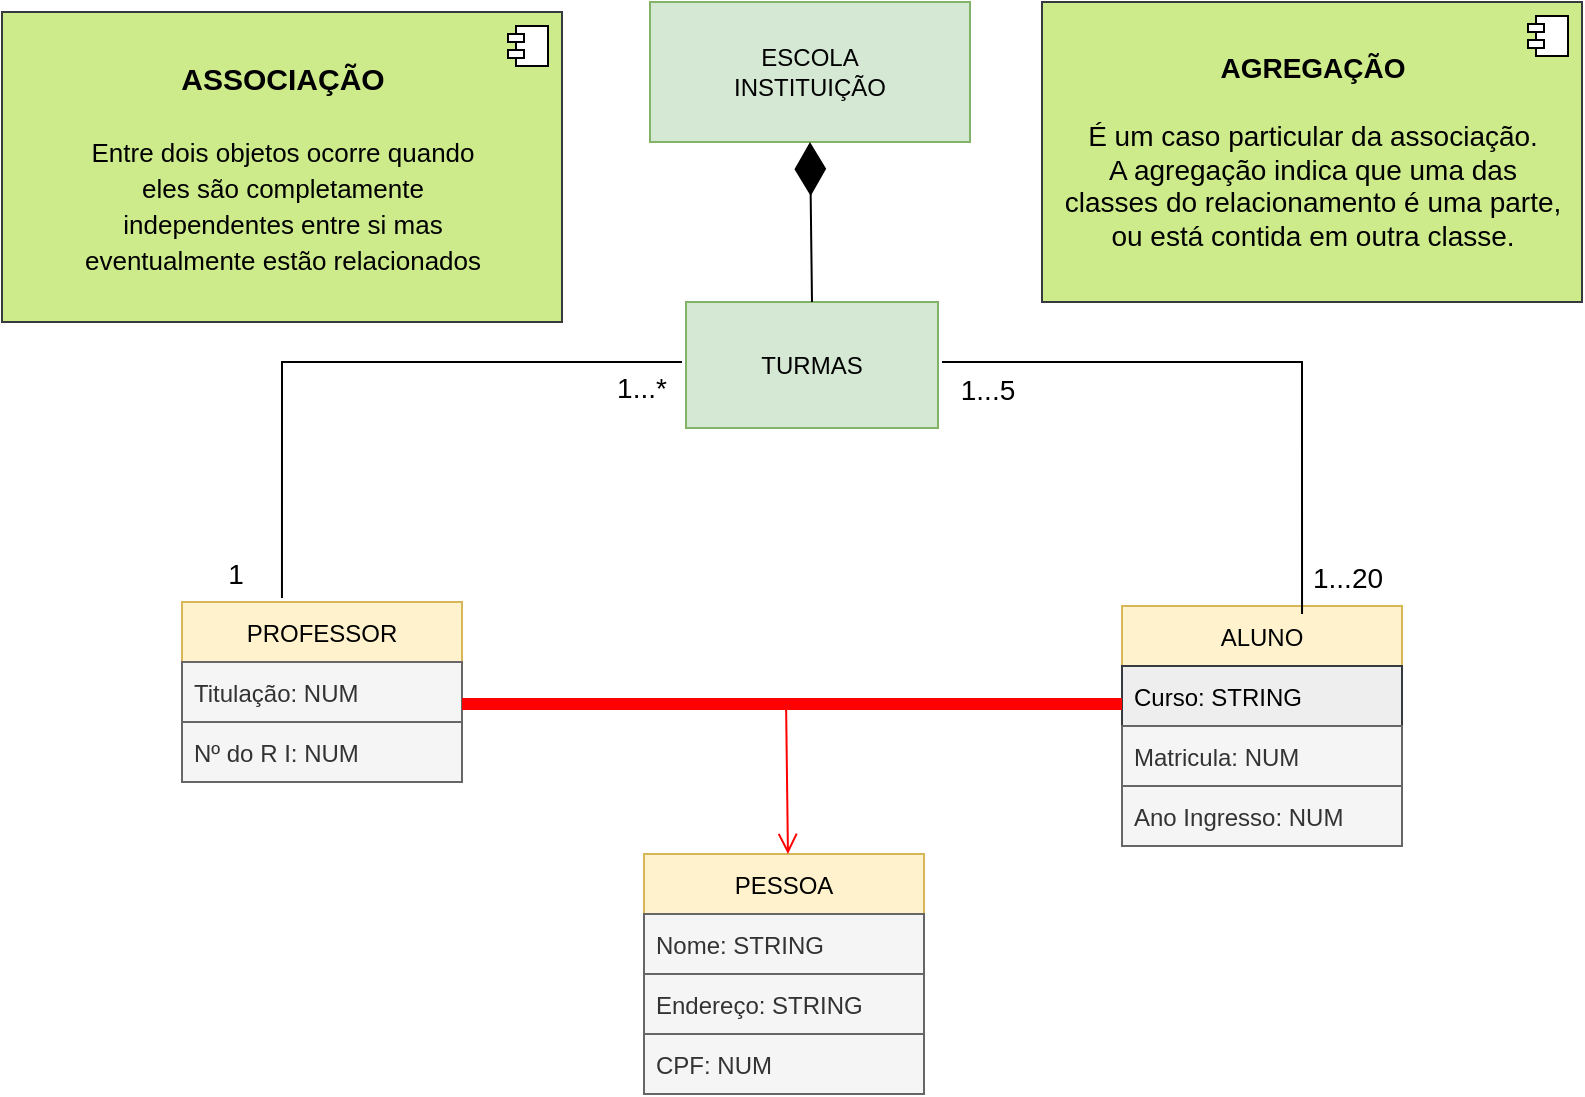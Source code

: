 <mxfile version="17.4.3" type="github">
  <diagram id="AwQgiTbu9Bw1cx0Kdg-x" name="Page-1">
    <mxGraphModel dx="1116" dy="632" grid="1" gridSize="10" guides="1" tooltips="1" connect="1" arrows="1" fold="1" page="1" pageScale="1" pageWidth="827" pageHeight="1169" math="0" shadow="0">
      <root>
        <mxCell id="0" />
        <mxCell id="1" parent="0" />
        <mxCell id="wkAVa-7YM3MRuRVqWaLZ-1" value="&lt;div&gt;ESCOLA&lt;/div&gt;&lt;div&gt;INSTITUIÇÃO&lt;br&gt;&lt;/div&gt;" style="rounded=0;whiteSpace=wrap;html=1;fillColor=#d5e8d4;strokeColor=#82b366;" vertex="1" parent="1">
          <mxGeometry x="334" y="10" width="160" height="70" as="geometry" />
        </mxCell>
        <mxCell id="wkAVa-7YM3MRuRVqWaLZ-2" value="TURMAS" style="rounded=0;whiteSpace=wrap;html=1;fillColor=#d5e8d4;strokeColor=#82b366;" vertex="1" parent="1">
          <mxGeometry x="352" y="160" width="126" height="63" as="geometry" />
        </mxCell>
        <mxCell id="wkAVa-7YM3MRuRVqWaLZ-8" value="PROFESSOR" style="swimlane;fontStyle=0;childLayout=stackLayout;horizontal=1;startSize=30;horizontalStack=0;resizeParent=1;resizeParentMax=0;resizeLast=0;collapsible=1;marginBottom=0;fillColor=#fff2cc;strokeColor=#d6b656;" vertex="1" parent="1">
          <mxGeometry x="100" y="310" width="140" height="90" as="geometry" />
        </mxCell>
        <mxCell id="wkAVa-7YM3MRuRVqWaLZ-9" value="Titulação: NUM" style="text;strokeColor=#666666;fillColor=#f5f5f5;align=left;verticalAlign=middle;spacingLeft=4;spacingRight=4;overflow=hidden;points=[[0,0.5],[1,0.5]];portConstraint=eastwest;rotatable=0;fontColor=#333333;" vertex="1" parent="wkAVa-7YM3MRuRVqWaLZ-8">
          <mxGeometry y="30" width="140" height="30" as="geometry" />
        </mxCell>
        <mxCell id="wkAVa-7YM3MRuRVqWaLZ-10" value="Nº do R I: NUM" style="text;strokeColor=#666666;fillColor=#f5f5f5;align=left;verticalAlign=middle;spacingLeft=4;spacingRight=4;overflow=hidden;points=[[0,0.5],[1,0.5]];portConstraint=eastwest;rotatable=0;fontColor=#333333;" vertex="1" parent="wkAVa-7YM3MRuRVqWaLZ-8">
          <mxGeometry y="60" width="140" height="30" as="geometry" />
        </mxCell>
        <mxCell id="wkAVa-7YM3MRuRVqWaLZ-12" value="ALUNO" style="swimlane;fontStyle=0;childLayout=stackLayout;horizontal=1;startSize=30;horizontalStack=0;resizeParent=1;resizeParentMax=0;resizeLast=0;collapsible=1;marginBottom=0;fillColor=#fff2cc;strokeColor=#d6b656;" vertex="1" parent="1">
          <mxGeometry x="570" y="312" width="140" height="120" as="geometry" />
        </mxCell>
        <mxCell id="wkAVa-7YM3MRuRVqWaLZ-13" value="Curso: STRING" style="text;align=left;verticalAlign=middle;spacingLeft=4;spacingRight=4;overflow=hidden;points=[[0,0.5],[1,0.5]];portConstraint=eastwest;rotatable=0;fillColor=#eeeeee;strokeColor=#36393d;" vertex="1" parent="wkAVa-7YM3MRuRVqWaLZ-12">
          <mxGeometry y="30" width="140" height="30" as="geometry" />
        </mxCell>
        <mxCell id="wkAVa-7YM3MRuRVqWaLZ-15" value="Matricula: NUM" style="text;strokeColor=#666666;fillColor=#f5f5f5;align=left;verticalAlign=middle;spacingLeft=4;spacingRight=4;overflow=hidden;points=[[0,0.5],[1,0.5]];portConstraint=eastwest;rotatable=0;fontColor=#333333;" vertex="1" parent="wkAVa-7YM3MRuRVqWaLZ-12">
          <mxGeometry y="60" width="140" height="30" as="geometry" />
        </mxCell>
        <mxCell id="wkAVa-7YM3MRuRVqWaLZ-20" value="Ano Ingresso: NUM" style="text;strokeColor=#666666;fillColor=#f5f5f5;align=left;verticalAlign=middle;spacingLeft=4;spacingRight=4;overflow=hidden;points=[[0,0.5],[1,0.5]];portConstraint=eastwest;rotatable=0;fontColor=#333333;" vertex="1" parent="wkAVa-7YM3MRuRVqWaLZ-12">
          <mxGeometry y="90" width="140" height="30" as="geometry" />
        </mxCell>
        <mxCell id="wkAVa-7YM3MRuRVqWaLZ-16" value="PESSOA" style="swimlane;fontStyle=0;childLayout=stackLayout;horizontal=1;startSize=30;horizontalStack=0;resizeParent=1;resizeParentMax=0;resizeLast=0;collapsible=1;marginBottom=0;fillColor=#fff2cc;strokeColor=#d6b656;" vertex="1" parent="1">
          <mxGeometry x="331" y="436" width="140" height="120" as="geometry" />
        </mxCell>
        <mxCell id="wkAVa-7YM3MRuRVqWaLZ-17" value="Nome: STRING" style="text;strokeColor=#666666;fillColor=#f5f5f5;align=left;verticalAlign=middle;spacingLeft=4;spacingRight=4;overflow=hidden;points=[[0,0.5],[1,0.5]];portConstraint=eastwest;rotatable=0;fontColor=#333333;" vertex="1" parent="wkAVa-7YM3MRuRVqWaLZ-16">
          <mxGeometry y="30" width="140" height="30" as="geometry" />
        </mxCell>
        <mxCell id="wkAVa-7YM3MRuRVqWaLZ-18" value="Endereço: STRING" style="text;strokeColor=#666666;fillColor=#f5f5f5;align=left;verticalAlign=middle;spacingLeft=4;spacingRight=4;overflow=hidden;points=[[0,0.5],[1,0.5]];portConstraint=eastwest;rotatable=0;fontColor=#333333;" vertex="1" parent="wkAVa-7YM3MRuRVqWaLZ-16">
          <mxGeometry y="60" width="140" height="30" as="geometry" />
        </mxCell>
        <mxCell id="wkAVa-7YM3MRuRVqWaLZ-19" value="CPF: NUM" style="text;strokeColor=#666666;fillColor=#f5f5f5;align=left;verticalAlign=middle;spacingLeft=4;spacingRight=4;overflow=hidden;points=[[0,0.5],[1,0.5]];portConstraint=eastwest;rotatable=0;fontColor=#333333;" vertex="1" parent="wkAVa-7YM3MRuRVqWaLZ-16">
          <mxGeometry y="90" width="140" height="30" as="geometry" />
        </mxCell>
        <mxCell id="wkAVa-7YM3MRuRVqWaLZ-31" value="" style="endArrow=diamondThin;endFill=1;endSize=24;html=1;rounded=0;fontSize=15;exitX=0.5;exitY=0;exitDx=0;exitDy=0;" edge="1" parent="1" source="wkAVa-7YM3MRuRVqWaLZ-2">
          <mxGeometry width="160" relative="1" as="geometry">
            <mxPoint x="414" y="150" as="sourcePoint" />
            <mxPoint x="414" y="80" as="targetPoint" />
            <Array as="points" />
          </mxGeometry>
        </mxCell>
        <mxCell id="wkAVa-7YM3MRuRVqWaLZ-36" value="" style="shape=line;html=1;strokeWidth=6;strokeColor=#ff0000;fontSize=15;" vertex="1" parent="1">
          <mxGeometry x="240" y="356" width="330" height="10" as="geometry" />
        </mxCell>
        <mxCell id="wkAVa-7YM3MRuRVqWaLZ-37" value="" style="edgeStyle=orthogonalEdgeStyle;html=1;verticalAlign=bottom;endArrow=open;endSize=8;strokeColor=#ff0000;rounded=0;fontSize=15;exitX=0.491;exitY=0.46;exitDx=0;exitDy=0;exitPerimeter=0;" edge="1" source="wkAVa-7YM3MRuRVqWaLZ-36" parent="1">
          <mxGeometry relative="1" as="geometry">
            <mxPoint x="402.98" y="436" as="targetPoint" />
            <mxPoint x="403" y="370" as="sourcePoint" />
            <Array as="points">
              <mxPoint x="403" y="361" />
            </Array>
          </mxGeometry>
        </mxCell>
        <mxCell id="wkAVa-7YM3MRuRVqWaLZ-41" value="" style="endArrow=none;html=1;edgeStyle=orthogonalEdgeStyle;rounded=0;fontSize=15;exitX=0.357;exitY=-0.022;exitDx=0;exitDy=0;exitPerimeter=0;" edge="1" parent="1" source="wkAVa-7YM3MRuRVqWaLZ-8">
          <mxGeometry relative="1" as="geometry">
            <mxPoint x="150" y="290" as="sourcePoint" />
            <mxPoint x="350" y="190" as="targetPoint" />
            <Array as="points">
              <mxPoint x="150" y="190" />
            </Array>
          </mxGeometry>
        </mxCell>
        <mxCell id="wkAVa-7YM3MRuRVqWaLZ-51" value="" style="endArrow=none;html=1;edgeStyle=orthogonalEdgeStyle;rounded=0;fontSize=15;entryX=0.643;entryY=0.033;entryDx=0;entryDy=0;entryPerimeter=0;" edge="1" parent="1" target="wkAVa-7YM3MRuRVqWaLZ-12">
          <mxGeometry relative="1" as="geometry">
            <mxPoint x="480" y="190" as="sourcePoint" />
            <mxPoint x="660" y="200" as="targetPoint" />
            <Array as="points">
              <mxPoint x="660" y="190" />
            </Array>
          </mxGeometry>
        </mxCell>
        <mxCell id="wkAVa-7YM3MRuRVqWaLZ-54" value="&lt;div&gt;&lt;b&gt;ASSOCIAÇÃO&lt;/b&gt;&lt;/div&gt;&lt;div&gt;&lt;b&gt;&lt;br&gt;&lt;/b&gt;&lt;/div&gt;&lt;div&gt;&lt;font style=&quot;font-size: 13px&quot;&gt;Entre dois objetos &lt;/font&gt;&lt;font style=&quot;font-size: 13px&quot;&gt;ocorre quando &lt;br&gt;&lt;/font&gt;&lt;/div&gt;&lt;div&gt;&lt;font style=&quot;font-size: 13px&quot;&gt;eles são completamente &lt;br&gt;&lt;/font&gt;&lt;/div&gt;&lt;div&gt;&lt;font style=&quot;font-size: 13px&quot;&gt;independentes entre si mas &lt;br&gt;&lt;/font&gt;&lt;/div&gt;&lt;div&gt;&lt;font style=&quot;font-size: 13px&quot;&gt;eventualmente estão relacionados &lt;/font&gt;&lt;/div&gt;" style="html=1;dropTarget=0;fontSize=15;fillColor=#cdeb8b;strokeColor=#36393d;" vertex="1" parent="1">
          <mxGeometry x="10" y="15" width="280" height="155" as="geometry" />
        </mxCell>
        <mxCell id="wkAVa-7YM3MRuRVqWaLZ-55" value="" style="shape=module;jettyWidth=8;jettyHeight=4;fontSize=15;" vertex="1" parent="wkAVa-7YM3MRuRVqWaLZ-54">
          <mxGeometry x="1" width="20" height="20" relative="1" as="geometry">
            <mxPoint x="-27" y="7" as="offset" />
          </mxGeometry>
        </mxCell>
        <mxCell id="wkAVa-7YM3MRuRVqWaLZ-57" value="&lt;div&gt;&lt;b&gt;AGREGAÇÃO&lt;/b&gt;&lt;/div&gt;&lt;div&gt;&lt;b&gt;&lt;br&gt;&lt;/b&gt;&lt;/div&gt;&lt;div&gt;&lt;span style=&quot;left: 141.833px ; top: 638.023px ; font-family: sans-serif ; transform: scalex(0.997)&quot; dir=&quot;ltr&quot;&gt;É um caso particular da associação. &lt;br&gt;&lt;/span&gt;&lt;/div&gt;&lt;div&gt;&lt;span style=&quot;left: 141.833px ; top: 638.023px ; font-family: sans-serif ; transform: scalex(0.997)&quot; dir=&quot;ltr&quot;&gt;A agregação indica que uma das &lt;br&gt;&lt;/span&gt;&lt;/div&gt;&lt;div&gt;&lt;span style=&quot;left: 141.833px ; top: 638.023px ; font-family: sans-serif ; transform: scalex(0.997)&quot; dir=&quot;ltr&quot;&gt;classes do&lt;/span&gt;&lt;span style=&quot;left: 141.833px ; top: 656.356px ; font-family: sans-serif ; transform: scalex(0.996)&quot; dir=&quot;ltr&quot;&gt; relacionamento é uma parte, &lt;br&gt;&lt;/span&gt;&lt;/div&gt;&lt;div&gt;&lt;span style=&quot;left: 141.833px ; top: 656.356px ; font-family: sans-serif ; transform: scalex(0.996)&quot; dir=&quot;ltr&quot;&gt;ou está contida em outra classe.&lt;/span&gt;&lt;/div&gt;" style="html=1;dropTarget=0;fontSize=14;fillColor=#cdeb8b;strokeColor=#36393d;" vertex="1" parent="1">
          <mxGeometry x="530" y="10" width="270" height="150" as="geometry" />
        </mxCell>
        <mxCell id="wkAVa-7YM3MRuRVqWaLZ-58" value="" style="shape=module;jettyWidth=8;jettyHeight=4;fontSize=14;" vertex="1" parent="wkAVa-7YM3MRuRVqWaLZ-57">
          <mxGeometry x="1" width="20" height="20" relative="1" as="geometry">
            <mxPoint x="-27" y="7" as="offset" />
          </mxGeometry>
        </mxCell>
        <mxCell id="wkAVa-7YM3MRuRVqWaLZ-59" value="1...*" style="text;html=1;align=center;verticalAlign=middle;whiteSpace=wrap;rounded=0;fontSize=14;" vertex="1" parent="1">
          <mxGeometry x="310" y="193" width="40" height="20" as="geometry" />
        </mxCell>
        <mxCell id="wkAVa-7YM3MRuRVqWaLZ-60" value="1" style="text;html=1;align=center;verticalAlign=middle;whiteSpace=wrap;rounded=0;fontSize=14;" vertex="1" parent="1">
          <mxGeometry x="107" y="286" width="40" height="20" as="geometry" />
        </mxCell>
        <mxCell id="wkAVa-7YM3MRuRVqWaLZ-61" value="1...20" style="text;html=1;align=center;verticalAlign=middle;whiteSpace=wrap;rounded=0;fontSize=14;" vertex="1" parent="1">
          <mxGeometry x="663" y="288" width="40" height="20" as="geometry" />
        </mxCell>
        <mxCell id="wkAVa-7YM3MRuRVqWaLZ-64" value="1...5" style="text;html=1;align=center;verticalAlign=middle;whiteSpace=wrap;rounded=0;fontSize=14;" vertex="1" parent="1">
          <mxGeometry x="483" y="194" width="40" height="20" as="geometry" />
        </mxCell>
      </root>
    </mxGraphModel>
  </diagram>
</mxfile>
